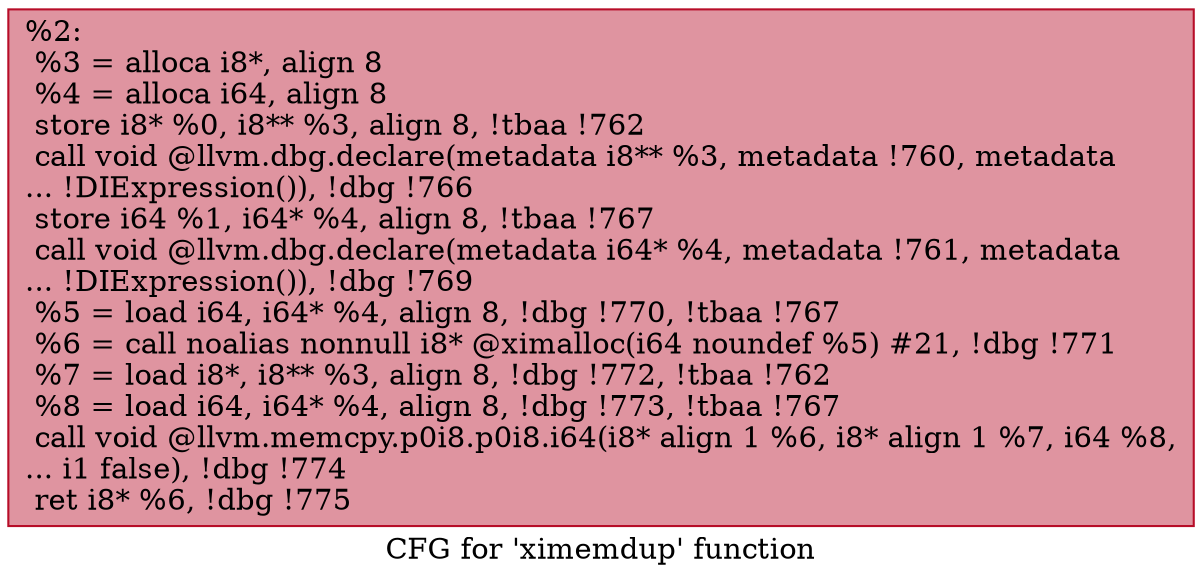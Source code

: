 digraph "CFG for 'ximemdup' function" {
	label="CFG for 'ximemdup' function";

	Node0xa8b7a0 [shape=record,color="#b70d28ff", style=filled, fillcolor="#b70d2870",label="{%2:\l  %3 = alloca i8*, align 8\l  %4 = alloca i64, align 8\l  store i8* %0, i8** %3, align 8, !tbaa !762\l  call void @llvm.dbg.declare(metadata i8** %3, metadata !760, metadata\l... !DIExpression()), !dbg !766\l  store i64 %1, i64* %4, align 8, !tbaa !767\l  call void @llvm.dbg.declare(metadata i64* %4, metadata !761, metadata\l... !DIExpression()), !dbg !769\l  %5 = load i64, i64* %4, align 8, !dbg !770, !tbaa !767\l  %6 = call noalias nonnull i8* @ximalloc(i64 noundef %5) #21, !dbg !771\l  %7 = load i8*, i8** %3, align 8, !dbg !772, !tbaa !762\l  %8 = load i64, i64* %4, align 8, !dbg !773, !tbaa !767\l  call void @llvm.memcpy.p0i8.p0i8.i64(i8* align 1 %6, i8* align 1 %7, i64 %8,\l... i1 false), !dbg !774\l  ret i8* %6, !dbg !775\l}"];
}
